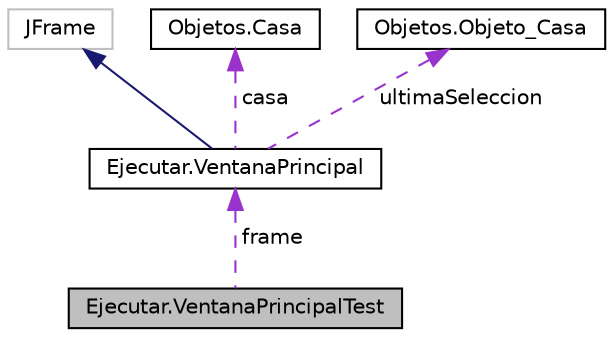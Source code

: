 digraph "Ejecutar.VentanaPrincipalTest"
{
  edge [fontname="Helvetica",fontsize="10",labelfontname="Helvetica",labelfontsize="10"];
  node [fontname="Helvetica",fontsize="10",shape=record];
  Node1 [label="Ejecutar.VentanaPrincipalTest",height=0.2,width=0.4,color="black", fillcolor="grey75", style="filled", fontcolor="black"];
  Node2 -> Node1 [dir="back",color="darkorchid3",fontsize="10",style="dashed",label=" frame" ,fontname="Helvetica"];
  Node2 [label="Ejecutar.VentanaPrincipal",height=0.2,width=0.4,color="black", fillcolor="white", style="filled",URL="$class_ejecutar_1_1_ventana_principal.html"];
  Node3 -> Node2 [dir="back",color="midnightblue",fontsize="10",style="solid",fontname="Helvetica"];
  Node3 [label="JFrame",height=0.2,width=0.4,color="grey75", fillcolor="white", style="filled"];
  Node4 -> Node2 [dir="back",color="darkorchid3",fontsize="10",style="dashed",label=" casa" ,fontname="Helvetica"];
  Node4 [label="Objetos.Casa",height=0.2,width=0.4,color="black", fillcolor="white", style="filled",URL="$class_objetos_1_1_casa.html"];
  Node5 -> Node2 [dir="back",color="darkorchid3",fontsize="10",style="dashed",label=" ultimaSeleccion" ,fontname="Helvetica"];
  Node5 [label="Objetos.Objeto_Casa",height=0.2,width=0.4,color="black", fillcolor="white", style="filled",URL="$class_objetos_1_1_objeto___casa.html"];
}
